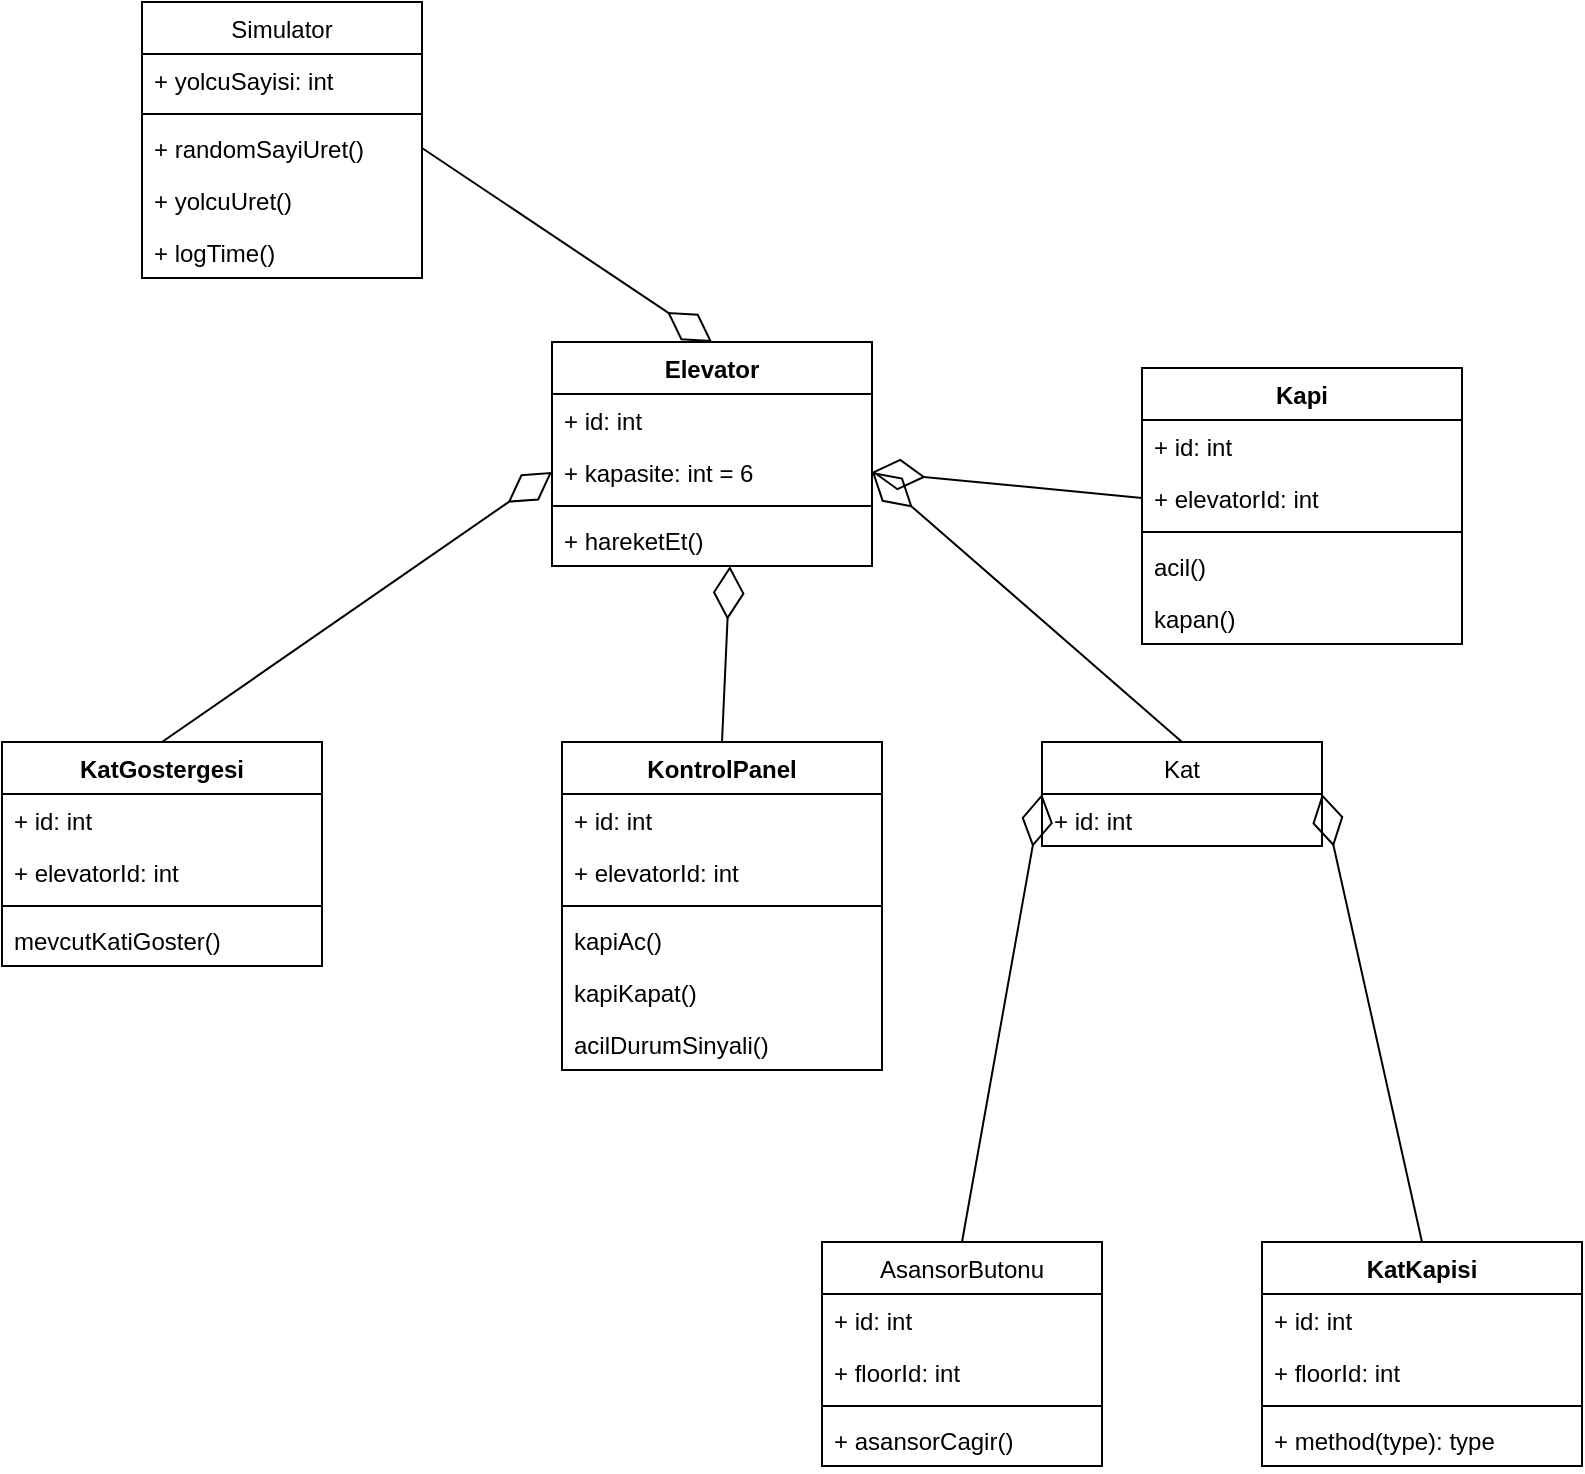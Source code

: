 <mxfile version="14.9.4" type="device"><diagram id="jfcu3Mb2ghg3xdzSQSgM" name="Page-1"><mxGraphModel dx="1382" dy="1864" grid="1" gridSize="10" guides="1" tooltips="1" connect="1" arrows="1" fold="1" page="1" pageScale="1" pageWidth="850" pageHeight="1100" math="0" shadow="0"><root><mxCell id="0"/><mxCell id="1" parent="0"/><mxCell id="yj3L_pJASPyMiHnZRX4L-1" value="Elevator" style="swimlane;fontStyle=1;align=center;verticalAlign=top;childLayout=stackLayout;horizontal=1;startSize=26;horizontalStack=0;resizeParent=1;resizeParentMax=0;resizeLast=0;collapsible=1;marginBottom=0;" vertex="1" parent="1"><mxGeometry x="345" y="20" width="160" height="112" as="geometry"/></mxCell><mxCell id="yj3L_pJASPyMiHnZRX4L-2" value="+ id: int" style="text;strokeColor=none;fillColor=none;align=left;verticalAlign=top;spacingLeft=4;spacingRight=4;overflow=hidden;rotatable=0;points=[[0,0.5],[1,0.5]];portConstraint=eastwest;" vertex="1" parent="yj3L_pJASPyMiHnZRX4L-1"><mxGeometry y="26" width="160" height="26" as="geometry"/></mxCell><mxCell id="yj3L_pJASPyMiHnZRX4L-5" value="+ kapasite: int = 6" style="text;strokeColor=none;fillColor=none;align=left;verticalAlign=top;spacingLeft=4;spacingRight=4;overflow=hidden;rotatable=0;points=[[0,0.5],[1,0.5]];portConstraint=eastwest;" vertex="1" parent="yj3L_pJASPyMiHnZRX4L-1"><mxGeometry y="52" width="160" height="26" as="geometry"/></mxCell><mxCell id="yj3L_pJASPyMiHnZRX4L-3" value="" style="line;strokeWidth=1;fillColor=none;align=left;verticalAlign=middle;spacingTop=-1;spacingLeft=3;spacingRight=3;rotatable=0;labelPosition=right;points=[];portConstraint=eastwest;" vertex="1" parent="yj3L_pJASPyMiHnZRX4L-1"><mxGeometry y="78" width="160" height="8" as="geometry"/></mxCell><mxCell id="yj3L_pJASPyMiHnZRX4L-4" value="+ hareketEt()" style="text;strokeColor=none;fillColor=none;align=left;verticalAlign=top;spacingLeft=4;spacingRight=4;overflow=hidden;rotatable=0;points=[[0,0.5],[1,0.5]];portConstraint=eastwest;" vertex="1" parent="yj3L_pJASPyMiHnZRX4L-1"><mxGeometry y="86" width="160" height="26" as="geometry"/></mxCell><mxCell id="yj3L_pJASPyMiHnZRX4L-6" value="KatGostergesi" style="swimlane;fontStyle=1;align=center;verticalAlign=top;childLayout=stackLayout;horizontal=1;startSize=26;horizontalStack=0;resizeParent=1;resizeParentMax=0;resizeLast=0;collapsible=1;marginBottom=0;" vertex="1" parent="1"><mxGeometry x="70" y="220" width="160" height="112" as="geometry"/></mxCell><mxCell id="yj3L_pJASPyMiHnZRX4L-49" value="+ id: int&#10;" style="text;strokeColor=none;fillColor=none;align=left;verticalAlign=top;spacingLeft=4;spacingRight=4;overflow=hidden;rotatable=0;points=[[0,0.5],[1,0.5]];portConstraint=eastwest;" vertex="1" parent="yj3L_pJASPyMiHnZRX4L-6"><mxGeometry y="26" width="160" height="26" as="geometry"/></mxCell><mxCell id="yj3L_pJASPyMiHnZRX4L-50" value="+ elevatorId: int&#10;" style="text;strokeColor=none;fillColor=none;align=left;verticalAlign=top;spacingLeft=4;spacingRight=4;overflow=hidden;rotatable=0;points=[[0,0.5],[1,0.5]];portConstraint=eastwest;" vertex="1" parent="yj3L_pJASPyMiHnZRX4L-6"><mxGeometry y="52" width="160" height="26" as="geometry"/></mxCell><mxCell id="yj3L_pJASPyMiHnZRX4L-8" value="" style="line;strokeWidth=1;fillColor=none;align=left;verticalAlign=middle;spacingTop=-1;spacingLeft=3;spacingRight=3;rotatable=0;labelPosition=right;points=[];portConstraint=eastwest;" vertex="1" parent="yj3L_pJASPyMiHnZRX4L-6"><mxGeometry y="78" width="160" height="8" as="geometry"/></mxCell><mxCell id="yj3L_pJASPyMiHnZRX4L-9" value="mevcutKatiGoster()" style="text;strokeColor=none;fillColor=none;align=left;verticalAlign=top;spacingLeft=4;spacingRight=4;overflow=hidden;rotatable=0;points=[[0,0.5],[1,0.5]];portConstraint=eastwest;" vertex="1" parent="yj3L_pJASPyMiHnZRX4L-6"><mxGeometry y="86" width="160" height="26" as="geometry"/></mxCell><mxCell id="yj3L_pJASPyMiHnZRX4L-11" value="KontrolPanel" style="swimlane;fontStyle=1;align=center;verticalAlign=top;childLayout=stackLayout;horizontal=1;startSize=26;horizontalStack=0;resizeParent=1;resizeParentMax=0;resizeLast=0;collapsible=1;marginBottom=0;" vertex="1" parent="1"><mxGeometry x="350" y="220" width="160" height="164" as="geometry"/></mxCell><mxCell id="yj3L_pJASPyMiHnZRX4L-47" value="+ id: int&#10;" style="text;strokeColor=none;fillColor=none;align=left;verticalAlign=top;spacingLeft=4;spacingRight=4;overflow=hidden;rotatable=0;points=[[0,0.5],[1,0.5]];portConstraint=eastwest;" vertex="1" parent="yj3L_pJASPyMiHnZRX4L-11"><mxGeometry y="26" width="160" height="26" as="geometry"/></mxCell><mxCell id="yj3L_pJASPyMiHnZRX4L-48" value="+ elevatorId: int&#10;" style="text;strokeColor=none;fillColor=none;align=left;verticalAlign=top;spacingLeft=4;spacingRight=4;overflow=hidden;rotatable=0;points=[[0,0.5],[1,0.5]];portConstraint=eastwest;" vertex="1" parent="yj3L_pJASPyMiHnZRX4L-11"><mxGeometry y="52" width="160" height="26" as="geometry"/></mxCell><mxCell id="yj3L_pJASPyMiHnZRX4L-13" value="" style="line;strokeWidth=1;fillColor=none;align=left;verticalAlign=middle;spacingTop=-1;spacingLeft=3;spacingRight=3;rotatable=0;labelPosition=right;points=[];portConstraint=eastwest;" vertex="1" parent="yj3L_pJASPyMiHnZRX4L-11"><mxGeometry y="78" width="160" height="8" as="geometry"/></mxCell><mxCell id="yj3L_pJASPyMiHnZRX4L-14" value="kapiAc()" style="text;strokeColor=none;fillColor=none;align=left;verticalAlign=top;spacingLeft=4;spacingRight=4;overflow=hidden;rotatable=0;points=[[0,0.5],[1,0.5]];portConstraint=eastwest;" vertex="1" parent="yj3L_pJASPyMiHnZRX4L-11"><mxGeometry y="86" width="160" height="26" as="geometry"/></mxCell><mxCell id="yj3L_pJASPyMiHnZRX4L-33" value="kapiKapat()" style="text;strokeColor=none;fillColor=none;align=left;verticalAlign=top;spacingLeft=4;spacingRight=4;overflow=hidden;rotatable=0;points=[[0,0.5],[1,0.5]];portConstraint=eastwest;" vertex="1" parent="yj3L_pJASPyMiHnZRX4L-11"><mxGeometry y="112" width="160" height="26" as="geometry"/></mxCell><mxCell id="yj3L_pJASPyMiHnZRX4L-34" value="acilDurumSinyali()" style="text;strokeColor=none;fillColor=none;align=left;verticalAlign=top;spacingLeft=4;spacingRight=4;overflow=hidden;rotatable=0;points=[[0,0.5],[1,0.5]];portConstraint=eastwest;" vertex="1" parent="yj3L_pJASPyMiHnZRX4L-11"><mxGeometry y="138" width="160" height="26" as="geometry"/></mxCell><mxCell id="yj3L_pJASPyMiHnZRX4L-16" value="" style="endArrow=diamondThin;endFill=0;endSize=24;html=1;entryX=1;entryY=0.5;entryDx=0;entryDy=0;exitX=0.5;exitY=0;exitDx=0;exitDy=0;" edge="1" parent="1" source="yj3L_pJASPyMiHnZRX4L-17" target="yj3L_pJASPyMiHnZRX4L-5"><mxGeometry width="160" relative="1" as="geometry"><mxPoint x="90" y="70" as="sourcePoint"/><mxPoint x="250" y="70" as="targetPoint"/></mxGeometry></mxCell><mxCell id="yj3L_pJASPyMiHnZRX4L-17" value="Kat" style="swimlane;fontStyle=0;childLayout=stackLayout;horizontal=1;startSize=26;fillColor=none;horizontalStack=0;resizeParent=1;resizeParentMax=0;resizeLast=0;collapsible=1;marginBottom=0;" vertex="1" parent="1"><mxGeometry x="590" y="220" width="140" height="52" as="geometry"/></mxCell><mxCell id="yj3L_pJASPyMiHnZRX4L-18" value="+ id: int" style="text;strokeColor=none;fillColor=none;align=left;verticalAlign=top;spacingLeft=4;spacingRight=4;overflow=hidden;rotatable=0;points=[[0,0.5],[1,0.5]];portConstraint=eastwest;" vertex="1" parent="yj3L_pJASPyMiHnZRX4L-17"><mxGeometry y="26" width="140" height="26" as="geometry"/></mxCell><mxCell id="yj3L_pJASPyMiHnZRX4L-21" value="KatKapisi" style="swimlane;fontStyle=1;align=center;verticalAlign=top;childLayout=stackLayout;horizontal=1;startSize=26;horizontalStack=0;resizeParent=1;resizeParentMax=0;resizeLast=0;collapsible=1;marginBottom=0;" vertex="1" parent="1"><mxGeometry x="700" y="470" width="160" height="112" as="geometry"/></mxCell><mxCell id="yj3L_pJASPyMiHnZRX4L-22" value="+ id: int" style="text;strokeColor=none;fillColor=none;align=left;verticalAlign=top;spacingLeft=4;spacingRight=4;overflow=hidden;rotatable=0;points=[[0,0.5],[1,0.5]];portConstraint=eastwest;" vertex="1" parent="yj3L_pJASPyMiHnZRX4L-21"><mxGeometry y="26" width="160" height="26" as="geometry"/></mxCell><mxCell id="yj3L_pJASPyMiHnZRX4L-41" value="+ floorId: int" style="text;strokeColor=none;fillColor=none;align=left;verticalAlign=top;spacingLeft=4;spacingRight=4;overflow=hidden;rotatable=0;points=[[0,0.5],[1,0.5]];portConstraint=eastwest;" vertex="1" parent="yj3L_pJASPyMiHnZRX4L-21"><mxGeometry y="52" width="160" height="26" as="geometry"/></mxCell><mxCell id="yj3L_pJASPyMiHnZRX4L-23" value="" style="line;strokeWidth=1;fillColor=none;align=left;verticalAlign=middle;spacingTop=-1;spacingLeft=3;spacingRight=3;rotatable=0;labelPosition=right;points=[];portConstraint=eastwest;" vertex="1" parent="yj3L_pJASPyMiHnZRX4L-21"><mxGeometry y="78" width="160" height="8" as="geometry"/></mxCell><mxCell id="yj3L_pJASPyMiHnZRX4L-24" value="+ method(type): type" style="text;strokeColor=none;fillColor=none;align=left;verticalAlign=top;spacingLeft=4;spacingRight=4;overflow=hidden;rotatable=0;points=[[0,0.5],[1,0.5]];portConstraint=eastwest;" vertex="1" parent="yj3L_pJASPyMiHnZRX4L-21"><mxGeometry y="86" width="160" height="26" as="geometry"/></mxCell><mxCell id="yj3L_pJASPyMiHnZRX4L-25" value="AsansorButonu" style="swimlane;fontStyle=0;childLayout=stackLayout;horizontal=1;startSize=26;fillColor=none;horizontalStack=0;resizeParent=1;resizeParentMax=0;resizeLast=0;collapsible=1;marginBottom=0;" vertex="1" parent="1"><mxGeometry x="480" y="470" width="140" height="112" as="geometry"/></mxCell><mxCell id="yj3L_pJASPyMiHnZRX4L-52" value="+ id: int" style="text;strokeColor=none;fillColor=none;align=left;verticalAlign=top;spacingLeft=4;spacingRight=4;overflow=hidden;rotatable=0;points=[[0,0.5],[1,0.5]];portConstraint=eastwest;" vertex="1" parent="yj3L_pJASPyMiHnZRX4L-25"><mxGeometry y="26" width="140" height="26" as="geometry"/></mxCell><mxCell id="yj3L_pJASPyMiHnZRX4L-53" value="+ floorId: int" style="text;strokeColor=none;fillColor=none;align=left;verticalAlign=top;spacingLeft=4;spacingRight=4;overflow=hidden;rotatable=0;points=[[0,0.5],[1,0.5]];portConstraint=eastwest;" vertex="1" parent="yj3L_pJASPyMiHnZRX4L-25"><mxGeometry y="52" width="140" height="26" as="geometry"/></mxCell><mxCell id="yj3L_pJASPyMiHnZRX4L-54" value="" style="line;strokeWidth=1;fillColor=none;align=left;verticalAlign=middle;spacingTop=-1;spacingLeft=3;spacingRight=3;rotatable=0;labelPosition=right;points=[];portConstraint=eastwest;" vertex="1" parent="yj3L_pJASPyMiHnZRX4L-25"><mxGeometry y="78" width="140" height="8" as="geometry"/></mxCell><mxCell id="yj3L_pJASPyMiHnZRX4L-28" value="+ asansorCagir()" style="text;strokeColor=none;fillColor=none;align=left;verticalAlign=top;spacingLeft=4;spacingRight=4;overflow=hidden;rotatable=0;points=[[0,0.5],[1,0.5]];portConstraint=eastwest;" vertex="1" parent="yj3L_pJASPyMiHnZRX4L-25"><mxGeometry y="86" width="140" height="26" as="geometry"/></mxCell><mxCell id="yj3L_pJASPyMiHnZRX4L-29" value="Kapi" style="swimlane;fontStyle=1;align=center;verticalAlign=top;childLayout=stackLayout;horizontal=1;startSize=26;horizontalStack=0;resizeParent=1;resizeParentMax=0;resizeLast=0;collapsible=1;marginBottom=0;" vertex="1" parent="1"><mxGeometry x="640" y="33" width="160" height="138" as="geometry"/></mxCell><mxCell id="yj3L_pJASPyMiHnZRX4L-42" value="+ id: int&#10;" style="text;strokeColor=none;fillColor=none;align=left;verticalAlign=top;spacingLeft=4;spacingRight=4;overflow=hidden;rotatable=0;points=[[0,0.5],[1,0.5]];portConstraint=eastwest;" vertex="1" parent="yj3L_pJASPyMiHnZRX4L-29"><mxGeometry y="26" width="160" height="26" as="geometry"/></mxCell><mxCell id="yj3L_pJASPyMiHnZRX4L-30" value="+ elevatorId: int&#10;" style="text;strokeColor=none;fillColor=none;align=left;verticalAlign=top;spacingLeft=4;spacingRight=4;overflow=hidden;rotatable=0;points=[[0,0.5],[1,0.5]];portConstraint=eastwest;" vertex="1" parent="yj3L_pJASPyMiHnZRX4L-29"><mxGeometry y="52" width="160" height="26" as="geometry"/></mxCell><mxCell id="yj3L_pJASPyMiHnZRX4L-31" value="" style="line;strokeWidth=1;fillColor=none;align=left;verticalAlign=middle;spacingTop=-1;spacingLeft=3;spacingRight=3;rotatable=0;labelPosition=right;points=[];portConstraint=eastwest;" vertex="1" parent="yj3L_pJASPyMiHnZRX4L-29"><mxGeometry y="78" width="160" height="8" as="geometry"/></mxCell><mxCell id="yj3L_pJASPyMiHnZRX4L-32" value="acil()" style="text;strokeColor=none;fillColor=none;align=left;verticalAlign=top;spacingLeft=4;spacingRight=4;overflow=hidden;rotatable=0;points=[[0,0.5],[1,0.5]];portConstraint=eastwest;" vertex="1" parent="yj3L_pJASPyMiHnZRX4L-29"><mxGeometry y="86" width="160" height="26" as="geometry"/></mxCell><mxCell id="yj3L_pJASPyMiHnZRX4L-51" value="kapan()" style="text;strokeColor=none;fillColor=none;align=left;verticalAlign=top;spacingLeft=4;spacingRight=4;overflow=hidden;rotatable=0;points=[[0,0.5],[1,0.5]];portConstraint=eastwest;" vertex="1" parent="yj3L_pJASPyMiHnZRX4L-29"><mxGeometry y="112" width="160" height="26" as="geometry"/></mxCell><mxCell id="yj3L_pJASPyMiHnZRX4L-36" value="" style="endArrow=diamondThin;endFill=0;endSize=24;html=1;entryX=0;entryY=0.5;entryDx=0;entryDy=0;exitX=0.5;exitY=0;exitDx=0;exitDy=0;" edge="1" parent="1" source="yj3L_pJASPyMiHnZRX4L-6" target="yj3L_pJASPyMiHnZRX4L-5"><mxGeometry width="160" relative="1" as="geometry"><mxPoint x="90" y="70" as="sourcePoint"/><mxPoint x="250" y="70" as="targetPoint"/></mxGeometry></mxCell><mxCell id="yj3L_pJASPyMiHnZRX4L-37" value="" style="endArrow=diamondThin;endFill=0;endSize=24;html=1;entryX=0.556;entryY=1;entryDx=0;entryDy=0;entryPerimeter=0;exitX=0.5;exitY=0;exitDx=0;exitDy=0;" edge="1" parent="1" source="yj3L_pJASPyMiHnZRX4L-11" target="yj3L_pJASPyMiHnZRX4L-4"><mxGeometry width="160" relative="1" as="geometry"><mxPoint x="90" y="70" as="sourcePoint"/><mxPoint x="250" y="70" as="targetPoint"/></mxGeometry></mxCell><mxCell id="yj3L_pJASPyMiHnZRX4L-38" value="" style="endArrow=diamondThin;endFill=0;endSize=24;html=1;entryX=1;entryY=0.5;entryDx=0;entryDy=0;exitX=0;exitY=0.5;exitDx=0;exitDy=0;" edge="1" parent="1" source="yj3L_pJASPyMiHnZRX4L-30" target="yj3L_pJASPyMiHnZRX4L-5"><mxGeometry width="160" relative="1" as="geometry"><mxPoint x="160" y="230" as="sourcePoint"/><mxPoint x="355" y="95" as="targetPoint"/></mxGeometry></mxCell><mxCell id="yj3L_pJASPyMiHnZRX4L-39" value="" style="endArrow=diamondThin;endFill=0;endSize=24;html=1;entryX=0;entryY=0.5;entryDx=0;entryDy=0;exitX=0.5;exitY=0;exitDx=0;exitDy=0;" edge="1" parent="1" source="yj3L_pJASPyMiHnZRX4L-25" target="yj3L_pJASPyMiHnZRX4L-17"><mxGeometry width="160" relative="1" as="geometry"><mxPoint x="200" y="460" as="sourcePoint"/><mxPoint x="666.02" y="324" as="targetPoint"/></mxGeometry></mxCell><mxCell id="yj3L_pJASPyMiHnZRX4L-40" value="" style="endArrow=diamondThin;endFill=0;endSize=24;html=1;exitX=0.5;exitY=0;exitDx=0;exitDy=0;entryX=1;entryY=0.5;entryDx=0;entryDy=0;" edge="1" parent="1" source="yj3L_pJASPyMiHnZRX4L-21" target="yj3L_pJASPyMiHnZRX4L-17"><mxGeometry width="160" relative="1" as="geometry"><mxPoint x="430" y="480" as="sourcePoint"/><mxPoint x="710" y="290" as="targetPoint"/></mxGeometry></mxCell><mxCell id="yj3L_pJASPyMiHnZRX4L-43" value="Simulator" style="swimlane;fontStyle=0;childLayout=stackLayout;horizontal=1;startSize=26;fillColor=none;horizontalStack=0;resizeParent=1;resizeParentMax=0;resizeLast=0;collapsible=1;marginBottom=0;" vertex="1" parent="1"><mxGeometry x="140" y="-150" width="140" height="138" as="geometry"/></mxCell><mxCell id="yj3L_pJASPyMiHnZRX4L-44" value="+ yolcuSayisi: int" style="text;strokeColor=none;fillColor=none;align=left;verticalAlign=top;spacingLeft=4;spacingRight=4;overflow=hidden;rotatable=0;points=[[0,0.5],[1,0.5]];portConstraint=eastwest;" vertex="1" parent="yj3L_pJASPyMiHnZRX4L-43"><mxGeometry y="26" width="140" height="26" as="geometry"/></mxCell><mxCell id="yj3L_pJASPyMiHnZRX4L-55" value="" style="line;strokeWidth=1;fillColor=none;align=left;verticalAlign=middle;spacingTop=-1;spacingLeft=3;spacingRight=3;rotatable=0;labelPosition=right;points=[];portConstraint=eastwest;" vertex="1" parent="yj3L_pJASPyMiHnZRX4L-43"><mxGeometry y="52" width="140" height="8" as="geometry"/></mxCell><mxCell id="yj3L_pJASPyMiHnZRX4L-46" value="+ randomSayiUret()" style="text;strokeColor=none;fillColor=none;align=left;verticalAlign=top;spacingLeft=4;spacingRight=4;overflow=hidden;rotatable=0;points=[[0,0.5],[1,0.5]];portConstraint=eastwest;" vertex="1" parent="yj3L_pJASPyMiHnZRX4L-43"><mxGeometry y="60" width="140" height="26" as="geometry"/></mxCell><mxCell id="yj3L_pJASPyMiHnZRX4L-56" value="+ yolcuUret()" style="text;strokeColor=none;fillColor=none;align=left;verticalAlign=top;spacingLeft=4;spacingRight=4;overflow=hidden;rotatable=0;points=[[0,0.5],[1,0.5]];portConstraint=eastwest;" vertex="1" parent="yj3L_pJASPyMiHnZRX4L-43"><mxGeometry y="86" width="140" height="26" as="geometry"/></mxCell><mxCell id="yj3L_pJASPyMiHnZRX4L-57" value="+ logTime()" style="text;strokeColor=none;fillColor=none;align=left;verticalAlign=top;spacingLeft=4;spacingRight=4;overflow=hidden;rotatable=0;points=[[0,0.5],[1,0.5]];portConstraint=eastwest;" vertex="1" parent="yj3L_pJASPyMiHnZRX4L-43"><mxGeometry y="112" width="140" height="26" as="geometry"/></mxCell><mxCell id="yj3L_pJASPyMiHnZRX4L-60" value="" style="endArrow=diamondThin;endFill=0;endSize=24;html=1;entryX=0.5;entryY=0;entryDx=0;entryDy=0;exitX=1;exitY=0.5;exitDx=0;exitDy=0;" edge="1" parent="1" source="yj3L_pJASPyMiHnZRX4L-46" target="yj3L_pJASPyMiHnZRX4L-1"><mxGeometry width="160" relative="1" as="geometry"><mxPoint x="160" y="230" as="sourcePoint"/><mxPoint x="355" y="95" as="targetPoint"/></mxGeometry></mxCell></root></mxGraphModel></diagram></mxfile>